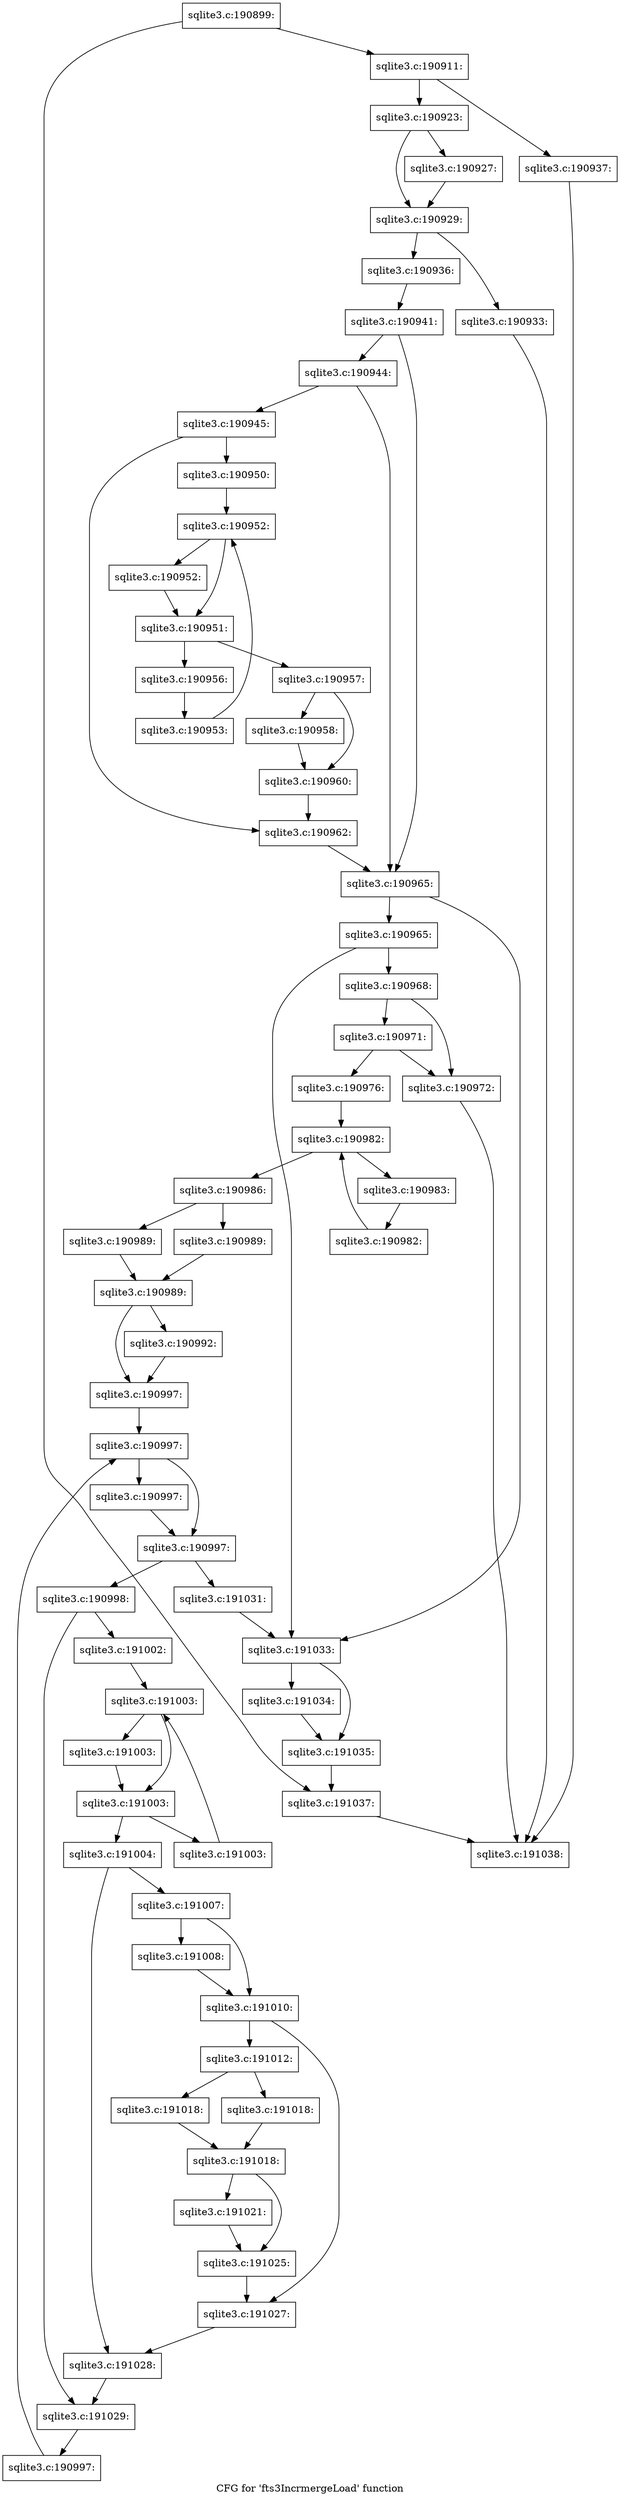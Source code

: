 digraph "CFG for 'fts3IncrmergeLoad' function" {
	label="CFG for 'fts3IncrmergeLoad' function";

	Node0x55c0fb1683b0 [shape=record,label="{sqlite3.c:190899:}"];
	Node0x55c0fb1683b0 -> Node0x55c0fb1745d0;
	Node0x55c0fb1683b0 -> Node0x55c0fb174620;
	Node0x55c0fb1745d0 [shape=record,label="{sqlite3.c:190911:}"];
	Node0x55c0fb1745d0 -> Node0x55c0fb1768c0;
	Node0x55c0fb1745d0 -> Node0x55c0fb176960;
	Node0x55c0fb1768c0 [shape=record,label="{sqlite3.c:190923:}"];
	Node0x55c0fb1768c0 -> Node0x55c0fb177750;
	Node0x55c0fb1768c0 -> Node0x55c0fb1777a0;
	Node0x55c0fb177750 [shape=record,label="{sqlite3.c:190927:}"];
	Node0x55c0fb177750 -> Node0x55c0fb1777a0;
	Node0x55c0fb1777a0 [shape=record,label="{sqlite3.c:190929:}"];
	Node0x55c0fb1777a0 -> Node0x55c0fb178ec0;
	Node0x55c0fb1777a0 -> Node0x55c0fb178f10;
	Node0x55c0fb178ec0 [shape=record,label="{sqlite3.c:190933:}"];
	Node0x55c0fb178ec0 -> Node0x55c0fb16b800;
	Node0x55c0fb178f10 [shape=record,label="{sqlite3.c:190936:}"];
	Node0x55c0fb178f10 -> Node0x55c0fb176910;
	Node0x55c0fb176960 [shape=record,label="{sqlite3.c:190937:}"];
	Node0x55c0fb176960 -> Node0x55c0fb16b800;
	Node0x55c0fb176910 [shape=record,label="{sqlite3.c:190941:}"];
	Node0x55c0fb176910 -> Node0x55c0fb17a680;
	Node0x55c0fb176910 -> Node0x55c0fb17a380;
	Node0x55c0fb17a680 [shape=record,label="{sqlite3.c:190944:}"];
	Node0x55c0fb17a680 -> Node0x55c0f6d0f820;
	Node0x55c0fb17a680 -> Node0x55c0fb17a380;
	Node0x55c0f6d0f820 [shape=record,label="{sqlite3.c:190945:}"];
	Node0x55c0f6d0f820 -> Node0x55c0fb17b310;
	Node0x55c0f6d0f820 -> Node0x55c0fb17b490;
	Node0x55c0fb17b310 [shape=record,label="{sqlite3.c:190950:}"];
	Node0x55c0fb17b310 -> Node0x55c0f6d0de10;
	Node0x55c0f6d0de10 [shape=record,label="{sqlite3.c:190952:}"];
	Node0x55c0f6d0de10 -> Node0x55c0fb17cfd0;
	Node0x55c0f6d0de10 -> Node0x55c0fb17cf80;
	Node0x55c0fb17cfd0 [shape=record,label="{sqlite3.c:190952:}"];
	Node0x55c0fb17cfd0 -> Node0x55c0fb17cf80;
	Node0x55c0fb17cf80 [shape=record,label="{sqlite3.c:190951:}"];
	Node0x55c0fb17cf80 -> Node0x55c0fb17cf00;
	Node0x55c0fb17cf80 -> Node0x55c0fb17c370;
	Node0x55c0fb17cf00 [shape=record,label="{sqlite3.c:190956:}"];
	Node0x55c0fb17cf00 -> Node0x55c0fb17cbd0;
	Node0x55c0fb17cbd0 [shape=record,label="{sqlite3.c:190953:}"];
	Node0x55c0fb17cbd0 -> Node0x55c0f6d0de10;
	Node0x55c0fb17c370 [shape=record,label="{sqlite3.c:190957:}"];
	Node0x55c0fb17c370 -> Node0x55c0f6cedcf0;
	Node0x55c0fb17c370 -> Node0x55c0fb17deb0;
	Node0x55c0f6cedcf0 [shape=record,label="{sqlite3.c:190958:}"];
	Node0x55c0f6cedcf0 -> Node0x55c0fb17deb0;
	Node0x55c0fb17deb0 [shape=record,label="{sqlite3.c:190960:}"];
	Node0x55c0fb17deb0 -> Node0x55c0fb17b490;
	Node0x55c0fb17b490 [shape=record,label="{sqlite3.c:190962:}"];
	Node0x55c0fb17b490 -> Node0x55c0fb17a380;
	Node0x55c0fb17a380 [shape=record,label="{sqlite3.c:190965:}"];
	Node0x55c0fb17a380 -> Node0x55c0f6d0f7d0;
	Node0x55c0fb17a380 -> Node0x55c0fb17db90;
	Node0x55c0f6d0f7d0 [shape=record,label="{sqlite3.c:190965:}"];
	Node0x55c0f6d0f7d0 -> Node0x55c0f6d0ddc0;
	Node0x55c0f6d0f7d0 -> Node0x55c0fb17db90;
	Node0x55c0f6d0ddc0 [shape=record,label="{sqlite3.c:190968:}"];
	Node0x55c0f6d0ddc0 -> Node0x55c0fb17fea0;
	Node0x55c0f6d0ddc0 -> Node0x55c0fb17ff40;
	Node0x55c0fb17ff40 [shape=record,label="{sqlite3.c:190971:}"];
	Node0x55c0fb17ff40 -> Node0x55c0fb17fea0;
	Node0x55c0fb17ff40 -> Node0x55c0fb17fef0;
	Node0x55c0fb17fea0 [shape=record,label="{sqlite3.c:190972:}"];
	Node0x55c0fb17fea0 -> Node0x55c0fb16b800;
	Node0x55c0fb17fef0 [shape=record,label="{sqlite3.c:190976:}"];
	Node0x55c0fb17fef0 -> Node0x55c0fb181e40;
	Node0x55c0fb181e40 [shape=record,label="{sqlite3.c:190982:}"];
	Node0x55c0fb181e40 -> Node0x55c0fb182060;
	Node0x55c0fb181e40 -> Node0x55c0fb181b30;
	Node0x55c0fb182060 [shape=record,label="{sqlite3.c:190983:}"];
	Node0x55c0fb182060 -> Node0x55c0fb181fd0;
	Node0x55c0fb181fd0 [shape=record,label="{sqlite3.c:190982:}"];
	Node0x55c0fb181fd0 -> Node0x55c0fb181e40;
	Node0x55c0fb181b30 [shape=record,label="{sqlite3.c:190986:}"];
	Node0x55c0fb181b30 -> Node0x55c0fb1841e0;
	Node0x55c0fb181b30 -> Node0x55c0fb184230;
	Node0x55c0fb1841e0 [shape=record,label="{sqlite3.c:190989:}"];
	Node0x55c0fb1841e0 -> Node0x55c0fb184280;
	Node0x55c0fb184230 [shape=record,label="{sqlite3.c:190989:}"];
	Node0x55c0fb184230 -> Node0x55c0fb184280;
	Node0x55c0fb184280 [shape=record,label="{sqlite3.c:190989:}"];
	Node0x55c0fb184280 -> Node0x55c0fb184c60;
	Node0x55c0fb184280 -> Node0x55c0fb184cb0;
	Node0x55c0fb184c60 [shape=record,label="{sqlite3.c:190992:}"];
	Node0x55c0fb184c60 -> Node0x55c0fb184cb0;
	Node0x55c0fb184cb0 [shape=record,label="{sqlite3.c:190997:}"];
	Node0x55c0fb184cb0 -> Node0x55c0fb1862e0;
	Node0x55c0fb1862e0 [shape=record,label="{sqlite3.c:190997:}"];
	Node0x55c0fb1862e0 -> Node0x55c0fb1865d0;
	Node0x55c0fb1862e0 -> Node0x55c0fb186580;
	Node0x55c0fb1865d0 [shape=record,label="{sqlite3.c:190997:}"];
	Node0x55c0fb1865d0 -> Node0x55c0fb186580;
	Node0x55c0fb186580 [shape=record,label="{sqlite3.c:190997:}"];
	Node0x55c0fb186580 -> Node0x55c0fb186500;
	Node0x55c0fb186580 -> Node0x55c0fb1860c0;
	Node0x55c0fb186500 [shape=record,label="{sqlite3.c:190998:}"];
	Node0x55c0fb186500 -> Node0x55c0fb187470;
	Node0x55c0fb186500 -> Node0x55c0fb1874c0;
	Node0x55c0fb187470 [shape=record,label="{sqlite3.c:191002:}"];
	Node0x55c0fb187470 -> Node0x55c0fb188220;
	Node0x55c0fb188220 [shape=record,label="{sqlite3.c:191003:}"];
	Node0x55c0fb188220 -> Node0x55c0fb188450;
	Node0x55c0fb188220 -> Node0x55c0fb188400;
	Node0x55c0fb188450 [shape=record,label="{sqlite3.c:191003:}"];
	Node0x55c0fb188450 -> Node0x55c0fb188400;
	Node0x55c0fb188400 [shape=record,label="{sqlite3.c:191003:}"];
	Node0x55c0fb188400 -> Node0x55c0fb188ac0;
	Node0x55c0fb188400 -> Node0x55c0fb188380;
	Node0x55c0fb188ac0 [shape=record,label="{sqlite3.c:191003:}"];
	Node0x55c0fb188ac0 -> Node0x55c0fb188220;
	Node0x55c0fb188380 [shape=record,label="{sqlite3.c:191004:}"];
	Node0x55c0fb188380 -> Node0x55c0fb189400;
	Node0x55c0fb188380 -> Node0x55c0fb189450;
	Node0x55c0fb189400 [shape=record,label="{sqlite3.c:191007:}"];
	Node0x55c0fb189400 -> Node0x55c0fb189890;
	Node0x55c0fb189400 -> Node0x55c0fb1898e0;
	Node0x55c0fb189890 [shape=record,label="{sqlite3.c:191008:}"];
	Node0x55c0fb189890 -> Node0x55c0fb1898e0;
	Node0x55c0fb1898e0 [shape=record,label="{sqlite3.c:191010:}"];
	Node0x55c0fb1898e0 -> Node0x55c0fb18ae40;
	Node0x55c0fb1898e0 -> Node0x55c0fb18ae90;
	Node0x55c0fb18ae40 [shape=record,label="{sqlite3.c:191012:}"];
	Node0x55c0fb18ae40 -> Node0x55c0fb18c5f0;
	Node0x55c0fb18ae40 -> Node0x55c0fb18c920;
	Node0x55c0fb18c5f0 [shape=record,label="{sqlite3.c:191018:}"];
	Node0x55c0fb18c5f0 -> Node0x55c0fb18c970;
	Node0x55c0fb18c920 [shape=record,label="{sqlite3.c:191018:}"];
	Node0x55c0fb18c920 -> Node0x55c0fb18c970;
	Node0x55c0fb18c970 [shape=record,label="{sqlite3.c:191018:}"];
	Node0x55c0fb18c970 -> Node0x55c0fb18d350;
	Node0x55c0fb18c970 -> Node0x55c0fb18d3a0;
	Node0x55c0fb18d350 [shape=record,label="{sqlite3.c:191021:}"];
	Node0x55c0fb18d350 -> Node0x55c0fb18d3a0;
	Node0x55c0fb18d3a0 [shape=record,label="{sqlite3.c:191025:}"];
	Node0x55c0fb18d3a0 -> Node0x55c0fb18ae90;
	Node0x55c0fb18ae90 [shape=record,label="{sqlite3.c:191027:}"];
	Node0x55c0fb18ae90 -> Node0x55c0fb189450;
	Node0x55c0fb189450 [shape=record,label="{sqlite3.c:191028:}"];
	Node0x55c0fb189450 -> Node0x55c0fb1874c0;
	Node0x55c0fb1874c0 [shape=record,label="{sqlite3.c:191029:}"];
	Node0x55c0fb1874c0 -> Node0x55c0fb186470;
	Node0x55c0fb186470 [shape=record,label="{sqlite3.c:190997:}"];
	Node0x55c0fb186470 -> Node0x55c0fb1862e0;
	Node0x55c0fb1860c0 [shape=record,label="{sqlite3.c:191031:}"];
	Node0x55c0fb1860c0 -> Node0x55c0fb17db90;
	Node0x55c0fb17db90 [shape=record,label="{sqlite3.c:191033:}"];
	Node0x55c0fb17db90 -> Node0x55c0fb18f450;
	Node0x55c0fb17db90 -> Node0x55c0fb18f4a0;
	Node0x55c0fb18f450 [shape=record,label="{sqlite3.c:191034:}"];
	Node0x55c0fb18f450 -> Node0x55c0fb18f4a0;
	Node0x55c0fb18f4a0 [shape=record,label="{sqlite3.c:191035:}"];
	Node0x55c0fb18f4a0 -> Node0x55c0fb174620;
	Node0x55c0fb174620 [shape=record,label="{sqlite3.c:191037:}"];
	Node0x55c0fb174620 -> Node0x55c0fb16b800;
	Node0x55c0fb16b800 [shape=record,label="{sqlite3.c:191038:}"];
}
